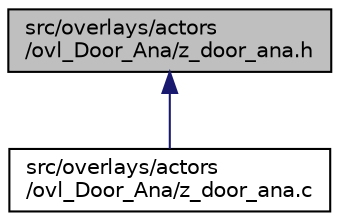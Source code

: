 digraph "src/overlays/actors/ovl_Door_Ana/z_door_ana.h"
{
 // LATEX_PDF_SIZE
  edge [fontname="Helvetica",fontsize="10",labelfontname="Helvetica",labelfontsize="10"];
  node [fontname="Helvetica",fontsize="10",shape=record];
  Node1 [label="src/overlays/actors\l/ovl_Door_Ana/z_door_ana.h",height=0.2,width=0.4,color="black", fillcolor="grey75", style="filled", fontcolor="black",tooltip=" "];
  Node1 -> Node2 [dir="back",color="midnightblue",fontsize="10",style="solid",fontname="Helvetica"];
  Node2 [label="src/overlays/actors\l/ovl_Door_Ana/z_door_ana.c",height=0.2,width=0.4,color="black", fillcolor="white", style="filled",URL="$d1/d03/z__door__ana_8c.html",tooltip=" "];
}
